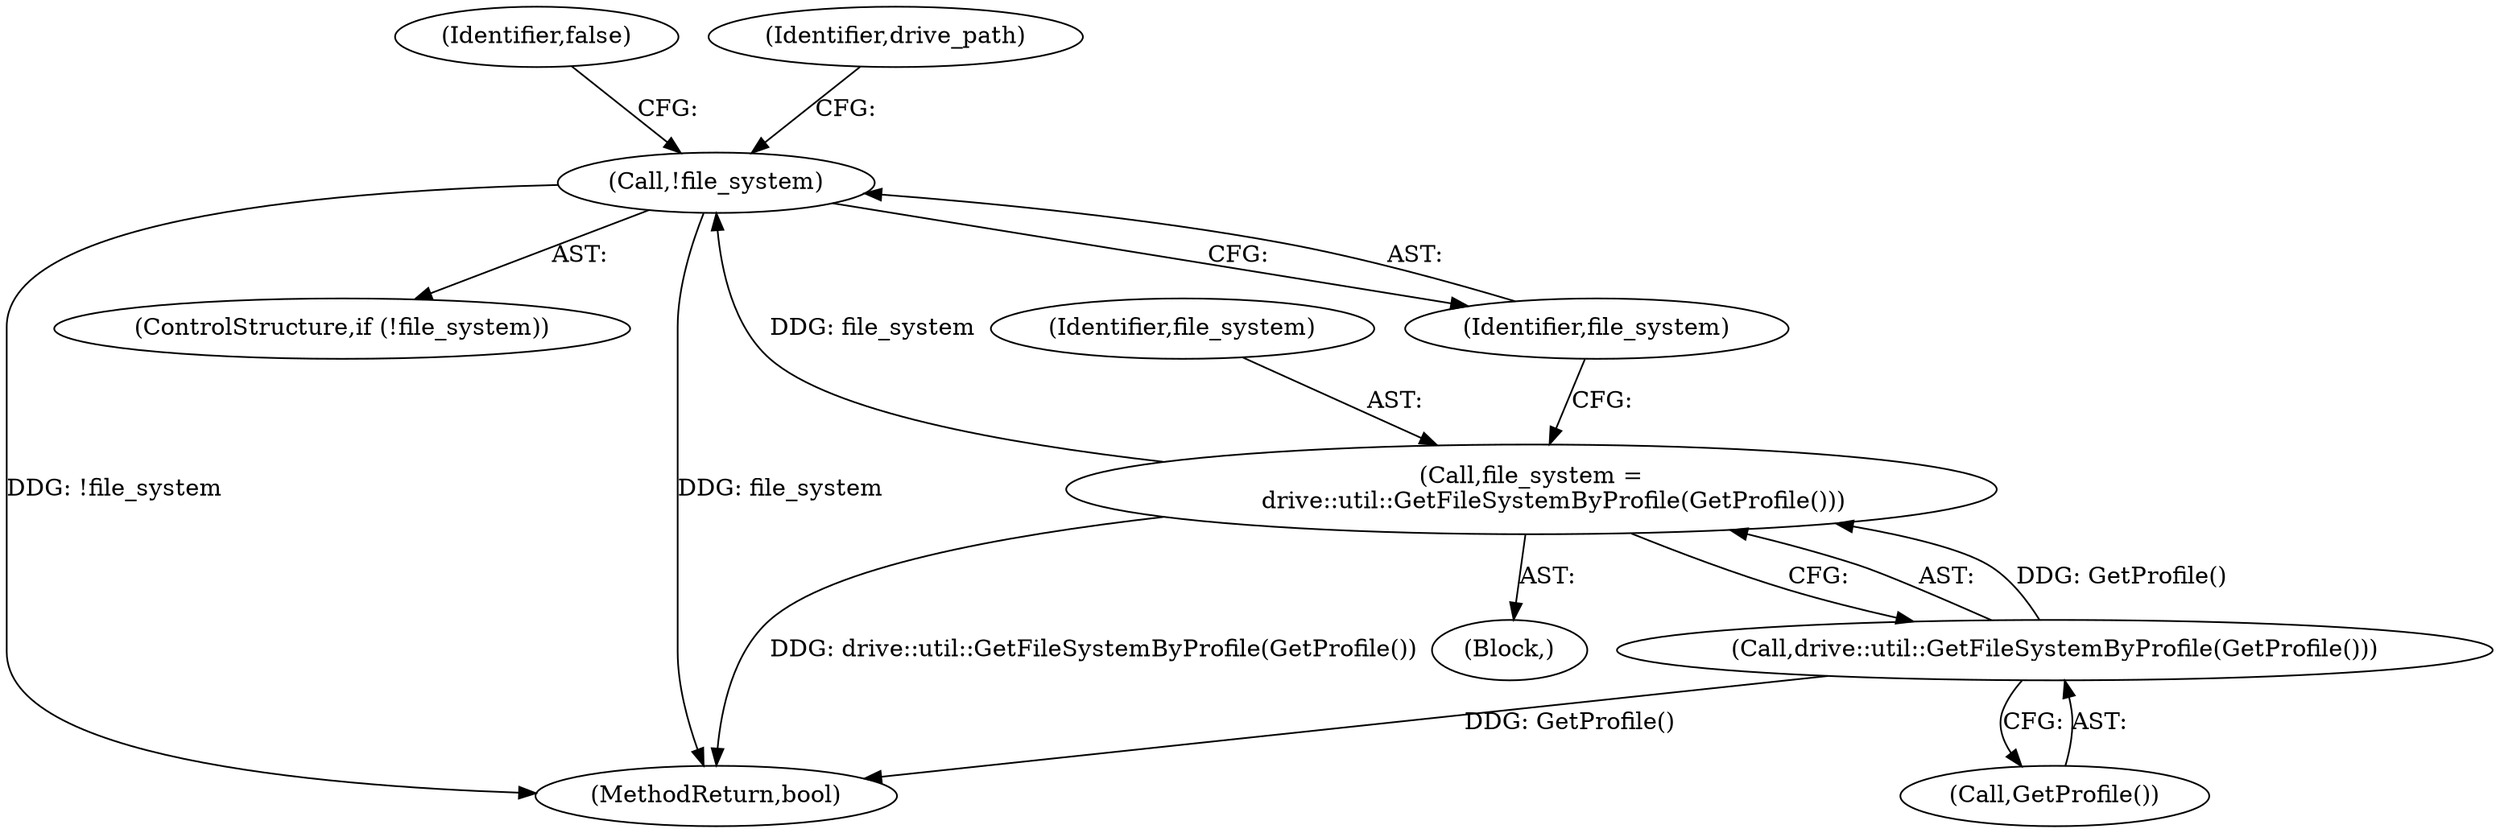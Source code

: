digraph "0_Chrome_47cf56b8b8c6ddbbbe9d4d342fbd8ffe7b7bb87b@API" {
"1000130" [label="(Call,!file_system)"];
"1000125" [label="(Call,file_system =\n      drive::util::GetFileSystemByProfile(GetProfile()))"];
"1000127" [label="(Call,drive::util::GetFileSystemByProfile(GetProfile()))"];
"1000127" [label="(Call,drive::util::GetFileSystemByProfile(GetProfile()))"];
"1000129" [label="(ControlStructure,if (!file_system))"];
"1000134" [label="(Identifier,false)"];
"1000130" [label="(Call,!file_system)"];
"1000128" [label="(Call,GetProfile())"];
"1000126" [label="(Identifier,file_system)"];
"1000147" [label="(MethodReturn,bool)"];
"1000102" [label="(Block,)"];
"1000125" [label="(Call,file_system =\n      drive::util::GetFileSystemByProfile(GetProfile()))"];
"1000131" [label="(Identifier,file_system)"];
"1000136" [label="(Identifier,drive_path)"];
"1000130" -> "1000129"  [label="AST: "];
"1000130" -> "1000131"  [label="CFG: "];
"1000131" -> "1000130"  [label="AST: "];
"1000134" -> "1000130"  [label="CFG: "];
"1000136" -> "1000130"  [label="CFG: "];
"1000130" -> "1000147"  [label="DDG: !file_system"];
"1000130" -> "1000147"  [label="DDG: file_system"];
"1000125" -> "1000130"  [label="DDG: file_system"];
"1000125" -> "1000102"  [label="AST: "];
"1000125" -> "1000127"  [label="CFG: "];
"1000126" -> "1000125"  [label="AST: "];
"1000127" -> "1000125"  [label="AST: "];
"1000131" -> "1000125"  [label="CFG: "];
"1000125" -> "1000147"  [label="DDG: drive::util::GetFileSystemByProfile(GetProfile())"];
"1000127" -> "1000125"  [label="DDG: GetProfile()"];
"1000127" -> "1000128"  [label="CFG: "];
"1000128" -> "1000127"  [label="AST: "];
"1000127" -> "1000147"  [label="DDG: GetProfile()"];
}
